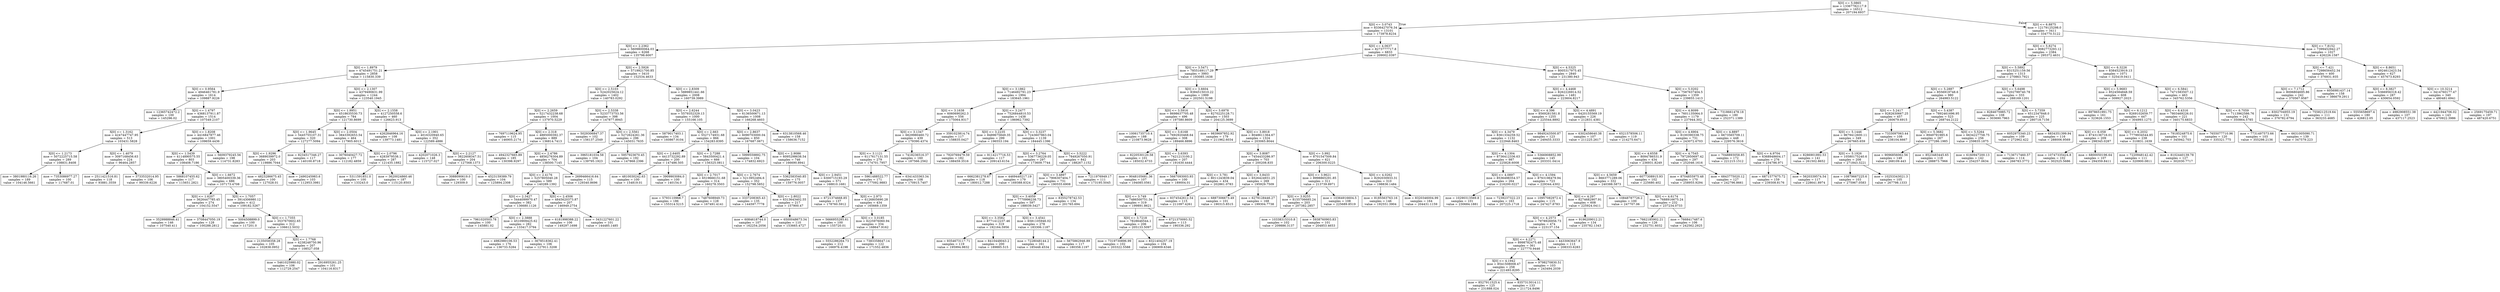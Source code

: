 digraph Tree {
node [shape=box] ;
0 [label="X[0] <= 5.0865\nmse = 13367782117.9\nsamples = 16512\nvalue = 207194.6937"] ;
1 [label="X[0] <= 3.0743\nmse = 8336427076.34\nsamples = 13101\nvalue = 173978.8234"] ;
0 -> 1 [labeldistance=2.5, labelangle=45, headlabel="True"] ;
2 [label="X[0] <= 2.2362\nmse = 5609800064.03\nsamples = 6268\nvalue = 135798.6007"] ;
1 -> 2 ;
3 [label="X[0] <= 1.8979\nmse = 4745491751.21\nsamples = 2858\nvalue = 115830.339"] ;
2 -> 3 ;
4 [label="X[0] <= 0.9564\nmse = 4946461781.9\nsamples = 1614\nvalue = 109887.9226"] ;
3 -> 4 ;
5 [label="mse = 12365742472.2\nsamples = 100\nvalue = 145296.02"] ;
4 -> 5 ;
6 [label="X[0] <= 1.4797\nmse = 4368137911.87\nsamples = 1514\nvalue = 107549.2107"] ;
4 -> 6 ;
7 [label="X[0] <= 1.3162\nmse = 4247447747.95\nsamples = 513\nvalue = 103431.5828"] ;
6 -> 7 ;
8 [label="X[0] <= 1.2173\nmse = 5072225715.58\nsamples = 289\nvalue = 108831.8408"] ;
7 -> 8 ;
9 [label="mse = 3801980116.26\nsamples = 189\nvalue = 104146.5661"] ;
8 -> 9 ;
10 [label="mse = 7353086977.27\nsamples = 100\nvalue = 117687.01"] ;
8 -> 10 ;
11 [label="X[0] <= 1.4079\nmse = 3097168456.63\nsamples = 224\nvalue = 96464.2857"] ;
7 -> 11 ;
12 [label="mse = 2511421516.81\nsamples = 118\nvalue = 93881.3559"] ;
11 -> 12 ;
13 [label="mse = 3733532014.95\nsamples = 106\nvalue = 99339.6226"] ;
11 -> 13 ;
14 [label="X[0] <= 1.8208\nmse = 4416847877.46\nsamples = 1001\nvalue = 109659.4436"] ;
6 -> 14 ;
15 [label="X[0] <= 1.5439\nmse = 4114890575.55\nsamples = 803\nvalue = 108408.7186"] ;
14 -> 15 ;
16 [label="mse = 5868107455.62\nsamples = 117\nvalue = 115651.2821"] ;
15 -> 16 ;
17 [label="X[0] <= 1.6672\nmse = 3805400339.36\nsamples = 686\nvalue = 107173.4708"] ;
15 -> 17 ;
18 [label="X[0] <= 1.6207\nmse = 3626447785.45\nsamples = 274\nvalue = 104152.5547"] ;
17 -> 18 ;
19 [label="mse = 3529988846.41\nsamples = 146\nvalue = 107540.411"] ;
18 -> 19 ;
20 [label="mse = 3708447050.19\nsamples = 128\nvalue = 100288.2812"] ;
18 -> 20 ;
21 [label="X[0] <= 1.7057\nmse = 3914306980.12\nsamples = 412\nvalue = 109182.5267"] ;
17 -> 21 ;
22 [label="mse = 5004508899.0\nsamples = 100\nvalue = 117201.0"] ;
21 -> 22 ;
23 [label="X[0] <= 1.7355\nmse = 3537670602.65\nsamples = 312\nvalue = 106612.5032"] ;
21 -> 23 ;
24 [label="mse = 2135058358.28\nsamples = 105\nvalue = 102838.0952"] ;
23 -> 24 ;
25 [label="X[0] <= 1.7768\nmse = 4238248750.96\nsamples = 207\nvalue = 108527.058"] ;
23 -> 25 ;
26 [label="mse = 5461025980.02\nsamples = 106\nvalue = 112729.2547"] ;
25 -> 26 ;
27 [label="mse = 2916955261.25\nsamples = 101\nvalue = 104116.8317"] ;
25 -> 27 ;
28 [label="mse = 5609379245.56\nsamples = 198\nvalue = 114731.8283"] ;
14 -> 28 ;
29 [label="X[0] <= 2.1307\nmse = 4379490631.99\nsamples = 1244\nvalue = 123540.1945"] ;
3 -> 29 ;
30 [label="X[0] <= 1.9951\nmse = 4518635530.73\nsamples = 784\nvalue = 121730.8699"] ;
29 -> 30 ;
31 [label="X[0] <= 1.9645\nmse = 5445755107.31\nsamples = 320\nvalue = 127277.5094"] ;
30 -> 31 ;
32 [label="X[0] <= 1.9296\nmse = 3689039972.0\nsamples = 203\nvalue = 119886.7044"] ;
31 -> 32 ;
33 [label="mse = 4823286675.45\nsamples = 100\nvalue = 127028.01"] ;
32 -> 33 ;
34 [label="mse = 2490245983.6\nsamples = 103\nvalue = 112953.3981"] ;
32 -> 34 ;
35 [label="mse = 8234517346.27\nsamples = 117\nvalue = 140100.8718"] ;
31 -> 35 ;
36 [label="X[0] <= 2.0504\nmse = 3843392653.54\nsamples = 464\nvalue = 117905.6013"] ;
30 -> 36 ;
37 [label="mse = 3076040427.72\nsamples = 177\nvalue = 112182.4859"] ;
36 -> 37 ;
38 [label="X[0] <= 2.0796\nmse = 4283979538.1\nsamples = 287\nvalue = 121435.1882"] ;
36 -> 38 ;
39 [label="mse = 5311591851.0\nsamples = 100\nvalue = 133243.0"] ;
38 -> 39 ;
40 [label="mse = 3620024860.46\nsamples = 187\nvalue = 115120.8503"] ;
38 -> 40 ;
41 [label="X[0] <= 2.1558\nmse = 4127250558.6\nsamples = 460\nvalue = 126623.913"] ;
29 -> 41 ;
42 [label="mse = 4262846964.16\nsamples = 108\nvalue = 139773.1481"] ;
41 -> 42 ;
43 [label="X[0] <= 2.1901\nmse = 4016320940.65\nsamples = 352\nvalue = 122589.4886"] ;
41 -> 43 ;
44 [label="mse = 4202071026.3\nsamples = 148\nvalue = 115727.027"] ;
43 -> 44 ;
45 [label="X[0] <= 2.2127\nmse = 3822608347.51\nsamples = 204\nvalue = 127568.1373"] ;
43 -> 45 ;
46 [label="mse = 3088090619.0\nsamples = 100\nvalue = 129309.0"] ;
45 -> 46 ;
47 [label="mse = 4523159389.79\nsamples = 104\nvalue = 125894.2308"] ;
45 -> 47 ;
48 [label="X[0] <= 2.5926\nmse = 5719921700.85\nsamples = 3410\nvalue = 152534.4633"] ;
2 -> 48 ;
49 [label="X[0] <= 2.5103\nmse = 5242025624.12\nsamples = 1402\nvalue = 140783.0292"] ;
48 -> 49 ;
50 [label="X[0] <= 2.2659\nmse = 5217432238.68\nsamples = 1004\nvalue = 137970.5229"] ;
49 -> 50 ;
51 [label="mse = 7697119624.95\nsamples = 115\nvalue = 146905.2174"] ;
50 -> 51 ;
52 [label="X[0] <= 2.318\nmse = 4885000392.37\nsamples = 889\nvalue = 136814.7413"] ;
50 -> 52 ;
53 [label="mse = 4942327665.89\nsamples = 185\nvalue = 130398.9297"] ;
52 -> 53 ;
54 [label="X[0] <= 2.4786\nmse = 4856276304.89\nsamples = 704\nvalue = 138500.7145"] ;
52 -> 54 ;
55 [label="X[0] <= 2.4176\nmse = 5257805040.28\nsamples = 589\nvalue = 140289.1392"] ;
54 -> 55 ;
56 [label="X[0] <= 2.3427\nmse = 5444099970.47\nsamples = 382\nvalue = 136680.1126"] ;
55 -> 56 ;
57 [label="mse = 7961020503.78\nsamples = 100\nvalue = 145881.02"] ;
56 -> 57 ;
58 [label="X[0] <= 2.3888\nmse = 4510909425.62\nsamples = 282\nvalue = 133417.3794"] ;
56 -> 58 ;
59 [label="mse = 4982980106.53\nsamples = 176\nvalue = 136733.5284"] ;
58 -> 59 ;
60 [label="mse = 3678518362.41\nsamples = 106\nvalue = 127911.3208"] ;
58 -> 60 ;
61 [label="X[0] <= 2.4506\nmse = 4845620373.87\nsamples = 207\nvalue = 146949.2754"] ;
55 -> 61 ;
62 [label="mse = 6181998388.22\nsamples = 106\nvalue = 149297.1698"] ;
61 -> 62 ;
63 [label="mse = 3431227601.22\nsamples = 101\nvalue = 144485.1485"] ;
61 -> 63 ;
64 [label="mse = 2699466416.64\nsamples = 115\nvalue = 129340.8696"] ;
54 -> 64 ;
65 [label="X[0] <= 2.5338\nmse = 5233773753.56\nsamples = 398\nvalue = 147877.8945"] ;
49 -> 65 ;
66 [label="mse = 5029306847.37\nsamples = 102\nvalue = 156137.2549"] ;
65 -> 66 ;
67 [label="X[0] <= 2.5561\nmse = 5272624261.36\nsamples = 296\nvalue = 145031.7635"] ;
65 -> 67 ;
68 [label="mse = 3965181034.58\nsamples = 104\nvalue = 139795.1923"] ;
67 -> 68 ;
69 [label="mse = 5957923670.45\nsamples = 192\nvalue = 147868.2396"] ;
67 -> 69 ;
70 [label="X[0] <= 2.8309\nmse = 5889851441.66\nsamples = 2008\nvalue = 160739.3989"] ;
48 -> 70 ;
71 [label="X[0] <= 2.6244\nmse = 5579352329.13\nsamples = 1000\nvalue = 155166.105"] ;
70 -> 71 ;
72 [label="mse = 5879017403.1\nsamples = 134\nvalue = 160867.9104"] ;
71 -> 72 ;
73 [label="X[0] <= 2.663\nmse = 5527174931.68\nsamples = 866\nvalue = 154283.8395"] ;
71 -> 73 ;
74 [label="X[0] <= 2.6405\nmse = 4413732292.89\nsamples = 200\nvalue = 147486.505"] ;
73 -> 74 ;
75 [label="mse = 4810030242.63\nsamples = 100\nvalue = 154819.01"] ;
74 -> 75 ;
76 [label="mse = 3909903084.0\nsamples = 100\nvalue = 140154.0"] ;
74 -> 76 ;
77 [label="X[0] <= 2.7288\nmse = 5843500421.4\nsamples = 666\nvalue = 156325.0811"] ;
73 -> 77 ;
78 [label="X[0] <= 2.7017\nmse = 6519666151.68\nsamples = 314\nvalue = 160278.3503"] ;
77 -> 78 ;
79 [label="mse = 5793110968.7\nsamples = 186\nvalue = 155314.5215"] ;
78 -> 79 ;
80 [label="mse = 7487608949.73\nsamples = 128\nvalue = 167491.4141"] ;
78 -> 80 ;
81 [label="X[0] <= 2.7674\nmse = 5213952494.6\nsamples = 352\nvalue = 152798.5852"] ;
77 -> 81 ;
82 [label="mse = 3337208365.43\nsamples = 135\nvalue = 144597.7778"] ;
81 -> 82 ;
83 [label="X[0] <= 2.8022\nmse = 6313643402.55\nsamples = 217\nvalue = 157900.47"] ;
81 -> 83 ;
84 [label="mse = 6084618744.0\nsamples = 107\nvalue = 162254.2056"] ;
83 -> 84 ;
85 [label="mse = 6500048673.34\nsamples = 110\nvalue = 153665.4727"] ;
83 -> 85 ;
86 [label="X[0] <= 3.0423\nmse = 6136500671.13\nsamples = 1008\nvalue = 166268.4603"] ;
70 -> 86 ;
87 [label="X[0] <= 2.8637\nmse = 6090703000.04\nsamples = 850\nvalue = 167687.0671"] ;
86 -> 87 ;
88 [label="mse = 5999559892.75\nsamples = 104\nvalue = 174832.6923"] ;
87 -> 88 ;
89 [label="X[0] <= 2.9086\nmse = 6095298638.54\nsamples = 746\nvalue = 166690.8941"] ;
87 -> 89 ;
90 [label="mse = 5362583540.85\nsamples = 175\nvalue = 159776.0057"] ;
89 -> 90 ;
91 [label="X[0] <= 2.9451\nmse = 6300715193.29\nsamples = 571\nvalue = 168810.1681"] ;
89 -> 91 ;
92 [label="mse = 6721374668.85\nsamples = 137\nvalue = 178760.5912"] ;
91 -> 92 ;
93 [label="X[0] <= 2.973\nmse = 6126805690.28\nsamples = 434\nvalue = 165669.1359"] ;
91 -> 93 ;
94 [label="mse = 5666955285.61\nsamples = 100\nvalue = 155720.01"] ;
93 -> 94 ;
95 [label="X[0] <= 3.0185\nmse = 6225976060.94\nsamples = 334\nvalue = 168647.9162"] ;
93 -> 95 ;
96 [label="mse = 5552286264.73\nsamples = 212\nvalue = 166976.4198"] ;
95 -> 96 ;
97 [label="mse = 7383358647.14\nsamples = 122\nvalue = 171552.4836"] ;
95 -> 97 ;
98 [label="mse = 6313810568.46\nsamples = 158\nvalue = 158636.7152"] ;
86 -> 98 ;
99 [label="X[0] <= 4.0637\nmse = 8273777717.8\nsamples = 6833\nvalue = 209002.0397"] ;
1 -> 99 ;
100 [label="X[0] <= 3.5471\nmse = 7855169117.29\nsamples = 3993\nvalue = 193085.1638"] ;
99 -> 100 ;
101 [label="X[0] <= 3.1862\nmse = 7146492791.23\nsamples = 1994\nvalue = 183645.1961"] ;
100 -> 101 ;
102 [label="X[0] <= 3.1638\nmse = 6060690262.3\nsamples = 556\nvalue = 175064.9317"] ;
101 -> 102 ;
103 [label="X[0] <= 3.1347\nmse = 6629980460.72\nsamples = 439\nvalue = 179390.4374"] ;
102 -> 103 ;
104 [label="X[0] <= 3.1121\nmse = 6117617131.55\nsamples = 279\nvalue = 174701.7957"] ;
103 -> 104 ;
105 [label="mse = 5961488522.77\nsamples = 171\nvalue = 177092.9883"] ;
104 -> 105 ;
106 [label="mse = 6341433363.34\nsamples = 108\nvalue = 170915.7407"] ;
104 -> 106 ;
107 [label="mse = 7418236516.37\nsamples = 160\nvalue = 187566.2562"] ;
103 -> 107 ;
108 [label="mse = 3591023814.74\nsamples = 117\nvalue = 158835.0427"] ;
102 -> 108 ;
109 [label="X[0] <= 3.2477\nmse = 7526844810.53\nsamples = 1438\nvalue = 186962.7392"] ;
101 -> 109 ;
110 [label="X[0] <= 3.2235\nmse = 8489675849.35\nsamples = 299\nvalue = 196553.194"] ;
109 -> 110 ;
111 [label="mse = 7920769479.59\nsamples = 182\nvalue = 188459.3516"] ;
110 -> 111 ;
112 [label="mse = 9114217716.53\nsamples = 117\nvalue = 209143.6154"] ;
110 -> 112 ;
113 [label="X[0] <= 3.3237\nmse = 7243607863.04\nsamples = 1139\nvalue = 184445.1396"] ;
109 -> 113 ;
114 [label="X[0] <= 3.2764\nmse = 5367736229.05\nsamples = 297\nvalue = 173609.7744"] ;
113 -> 114 ;
115 [label="mse = 6662381278.67\nsamples = 118\nvalue = 180012.7288"] ;
114 -> 115 ;
116 [label="mse = 4469440217.19\nsamples = 179\nvalue = 169388.8324"] ;
114 -> 116 ;
117 [label="X[0] <= 3.5222\nmse = 7849267050.91\nsamples = 842\nvalue = 188267.1152"] ;
113 -> 117 ;
118 [label="X[0] <= 3.4897\nmse = 7906307404.7\nsamples = 731\nvalue = 190555.6908"] ;
117 -> 118 ;
119 [label="X[0] <= 3.4059\nmse = 7770996238.73\nsamples = 597\nvalue = 188039.5427"] ;
118 -> 119 ;
120 [label="X[0] <= 3.3582\nmse = 8771412237.46\nsamples = 319\nvalue = 192164.5956"] ;
119 -> 120 ;
121 [label="mse = 9354673117.71\nsamples = 119\nvalue = 195994.9832"] ;
120 -> 121 ;
122 [label="mse = 8410448043.2\nsamples = 200\nvalue = 189885.515"] ;
120 -> 122 ;
123 [label="X[0] <= 3.4541\nmse = 6581105946.02\nsamples = 278\nvalue = 183306.1187"] ;
119 -> 123 ;
124 [label="mse = 7228048144.2\nsamples = 161\nvalue = 185448.4534"] ;
123 -> 124 ;
125 [label="mse = 5675862946.89\nsamples = 117\nvalue = 180358.1197"] ;
123 -> 125 ;
126 [label="mse = 8355278742.53\nsamples = 134\nvalue = 201765.694"] ;
118 -> 126 ;
127 [label="mse = 7211976949.17\nsamples = 111\nvalue = 173195.5045"] ;
117 -> 127 ;
128 [label="X[0] <= 3.6604\nmse = 8384515010.22\nsamples = 1999\nvalue = 202501.5198"] ;
100 -> 128 ;
129 [label="X[0] <= 3.5916\nmse = 8698637705.48\nsamples = 496\nvalue = 197580.8609"] ;
128 -> 129 ;
130 [label="mse = 10061735710.4\nsamples = 188\nvalue = 210873.9628"] ;
129 -> 130 ;
131 [label="X[0] <= 3.6168\nmse = 7692920468.64\nsamples = 308\nvalue = 189466.8896"] ;
129 -> 131 ;
132 [label="mse = 8220530120.58\nsamples = 101\nvalue = 185032.6733"] ;
131 -> 132 ;
133 [label="X[0] <= 3.6393\nmse = 7421213100.2\nsamples = 207\nvalue = 191630.4444"] ;
131 -> 133 ;
134 [label="mse = 9048105681.36\nsamples = 107\nvalue = 194085.0561"] ;
133 -> 134 ;
135 [label="mse = 5667093003.93\nsamples = 100\nvalue = 189004.01"] ;
133 -> 135 ;
136 [label="X[0] <= 3.6978\nmse = 8270225128.71\nsamples = 1503\nvalue = 204125.3699"] ;
128 -> 136 ;
137 [label="mse = 9839697852.92\nsamples = 179\nvalue = 211962.6034"] ;
136 -> 137 ;
138 [label="X[0] <= 3.8918\nmse = 8048611364.67\nsamples = 1324\nvalue = 203065.8044"] ;
136 -> 138 ;
139 [label="X[0] <= 3.8087\nmse = 7454433286.97\nsamples = 703\nvalue = 200208.835"] ;
138 -> 139 ;
140 [label="X[0] <= 3.781\nmse = 8011243839.04\nsamples = 434\nvalue = 202861.0783"] ;
139 -> 140 ;
141 [label="X[0] <= 3.749\nmse = 7486500751.34\nsamples = 319\nvalue = 199891.8621"] ;
140 -> 141 ;
142 [label="X[0] <= 3.7218\nmse = 7828646544.1\nsamples = 206\nvalue = 205133.5097"] ;
141 -> 142 ;
143 [label="mse = 7319730896.99\nsamples = 102\nvalue = 203322.5588"] ;
142 -> 143 ;
144 [label="mse = 8321404257.19\nsamples = 104\nvalue = 206909.6346"] ;
142 -> 144 ;
145 [label="mse = 6721370093.52\nsamples = 113\nvalue = 190336.292"] ;
141 -> 145 ;
146 [label="mse = 9374542612.54\nsamples = 115\nvalue = 211097.4261"] ;
140 -> 146 ;
147 [label="X[0] <= 3.8433\nmse = 6526424931.25\nsamples = 269\nvalue = 195929.7509"] ;
139 -> 147 ;
148 [label="mse = 6887306673.49\nsamples = 101\nvalue = 190315.8515"] ;
147 -> 148 ;
149 [label="mse = 6279128446.27\nsamples = 168\nvalue = 199304.7738"] ;
147 -> 149 ;
150 [label="X[0] <= 3.992\nmse = 8701547509.84\nsamples = 621\nvalue = 206300.0225"] ;
138 -> 150 ;
151 [label="X[0] <= 3.9621\nmse = 8998865291.85\nsamples = 311\nvalue = 213739.8971"] ;
150 -> 151 ;
152 [label="X[0] <= 3.9255\nmse = 8155706685.24\nsamples = 203\nvalue = 207382.2857"] ;
151 -> 152 ;
153 [label="mse = 10338315310.8\nsamples = 102\nvalue = 209886.3137"] ;
152 -> 153 ;
154 [label="mse = 5938760903.83\nsamples = 101\nvalue = 204853.4653"] ;
152 -> 154 ;
155 [label="mse = 10364916604.5\nsamples = 108\nvalue = 225689.8519"] ;
151 -> 155 ;
156 [label="X[0] <= 4.0262\nmse = 8292030933.31\nsamples = 310\nvalue = 198836.1484"] ;
150 -> 156 ;
157 [label="mse = 8185563763.16\nsamples = 146\nvalue = 192551.3904"] ;
156 -> 157 ;
158 [label="mse = 8320346004.99\nsamples = 164\nvalue = 204431.1159"] ;
156 -> 158 ;
159 [label="X[0] <= 4.5325\nmse = 8005317975.45\nsamples = 2840\nvalue = 231380.943"] ;
99 -> 159 ;
160 [label="X[0] <= 4.4468\nmse = 8262226914.52\nsamples = 1481\nvalue = 223604.8217"] ;
159 -> 160 ;
161 [label="X[0] <= 4.396\nmse = 8569281581.8\nsamples = 1255\nvalue = 225544.8892"] ;
160 -> 161 ;
162 [label="X[0] <= 4.3479\nmse = 8361334259.52\nsamples = 1132\nvalue = 222946.8463"] ;
161 -> 162 ;
163 [label="X[0] <= 4.1304\nmse = 8736412336.63\nsamples = 987\nvalue = 225828.6008"] ;
162 -> 163 ;
164 [label="X[0] <= 4.0897\nmse = 8536498354.57\nsamples = 264\nvalue = 216200.0227"] ;
163 -> 164 ;
165 [label="mse = 10290313569.8\nsamples = 101\nvalue = 230684.1881"] ;
164 -> 165 ;
166 [label="mse = 7239237322.23\nsamples = 163\nvalue = 207225.1718"] ;
164 -> 166 ;
167 [label="X[0] <= 4.1594\nmse = 8763196479.94\nsamples = 723\nvalue = 229344.4302"] ;
163 -> 167 ;
168 [label="mse = 10957082972.4\nsamples = 115\nvalue = 247427.8783"] ;
167 -> 168 ;
169 [label="X[0] <= 4.297\nmse = 8274682907.91\nsamples = 608\nvalue = 225924.0411"] ;
167 -> 169 ;
170 [label="X[0] <= 4.2573\nmse = 7978926956.73\nsamples = 474\nvalue = 223137.154"] ;
169 -> 170 ;
171 [label="X[0] <= 4.2271\nmse = 8998782475.48\nsamples = 361\nvalue = 227770.9446"] ;
170 -> 171 ;
172 [label="X[0] <= 4.1942\nmse = 8541508008.47\nsamples = 258\nvalue = 221493.8295"] ;
171 -> 172 ;
173 [label="mse = 8527911525.4\nsamples = 125\nvalue = 231888.024"] ;
172 -> 173 ;
174 [label="mse = 8357313014.11\nsamples = 133\nvalue = 211724.8496"] ;
172 -> 174 ;
175 [label="mse = 9798270830.51\nsamples = 103\nvalue = 243494.2039"] ;
171 -> 175 ;
176 [label="mse = 4433063647.9\nsamples = 113\nvalue = 208333.6283"] ;
170 -> 176 ;
177 [label="mse = 9196209012.21\nsamples = 134\nvalue = 235782.1343"] ;
169 -> 177 ;
178 [label="mse = 5366908852.99\nsamples = 145\nvalue = 203331.0414"] ;
162 -> 178 ;
179 [label="mse = 9849243500.87\nsamples = 123\nvalue = 249455.3333"] ;
161 -> 179 ;
180 [label="X[0] <= 4.4891\nmse = 6420155569.19\nsamples = 226\nvalue = 212831.4381"] ;
160 -> 180 ;
181 [label="mse = 6302458640.38\nsamples = 107\nvalue = 211225.2617"] ;
180 -> 181 ;
182 [label="mse = 6521578506.11\nsamples = 119\nvalue = 214275.6471"] ;
180 -> 182 ;
183 [label="X[0] <= 5.0202\nmse = 7587637404.5\nsamples = 1359\nvalue = 239855.1413"] ;
159 -> 183 ;
184 [label="X[0] <= 4.8099\nmse = 7601135064.0\nsamples = 1179\nvalue = 237944.302"] ;
183 -> 184 ;
185 [label="X[0] <= 4.6904\nmse = 8100390338.75\nsamples = 731\nvalue = 243072.6703"] ;
184 -> 185 ;
186 [label="X[0] <= 4.6558\nmse = 8094786531.9\nsamples = 434\nvalue = 236931.8249"] ;
185 -> 186 ;
187 [label="X[0] <= 4.5659\nmse = 8663771289.06\nsamples = 332\nvalue = 240388.5873"] ;
186 -> 187 ;
188 [label="mse = 10848787726.2\nsamples = 100\nvalue = 247707.06"] ;
187 -> 188 ;
189 [label="X[0] <= 4.6174\nmse = 7688916675.24\nsamples = 232\nvalue = 237234.0733"] ;
187 -> 189 ;
190 [label="mse = 7662185902.21\nsamples = 126\nvalue = 232751.6032"] ;
189 -> 190 ;
191 [label="mse = 7668417487.6\nsamples = 106\nvalue = 242562.2925"] ;
189 -> 191 ;
192 [label="mse = 6077308915.93\nsamples = 102\nvalue = 225680.402"] ;
186 -> 192 ;
193 [label="X[0] <= 4.7545\nmse = 7972950697.42\nsamples = 297\nvalue = 252046.1616"] ;
185 -> 193 ;
194 [label="mse = 8704855975.48\nsamples = 170\nvalue = 258955.9294"] ;
193 -> 194 ;
195 [label="mse = 6843775020.12\nsamples = 127\nvalue = 242796.8661"] ;
193 -> 195 ;
196 [label="X[0] <= 4.8897\nmse = 6673565709.11\nsamples = 448\nvalue = 229576.3616"] ;
184 -> 196 ;
197 [label="mse = 7048893058.85\nsamples = 172\nvalue = 221215.1512"] ;
196 -> 197 ;
198 [label="X[0] <= 4.9704\nmse = 6368948604.17\nsamples = 276\nvalue = 234786.971"] ;
196 -> 198 ;
199 [label="mse = 6871577675.72\nsamples = 159\nvalue = 239308.8176"] ;
198 -> 199 ;
200 [label="mse = 5620339574.54\nsamples = 117\nvalue = 228641.8974"] ;
198 -> 200 ;
201 [label="mse = 7318661478.18\nsamples = 180\nvalue = 252371.1389"] ;
183 -> 201 ;
202 [label="X[0] <= 6.8875\nmse = 12179125298.0\nsamples = 3411\nvalue = 334770.5122"] ;
0 -> 202 [labeldistance=2.5, labelangle=-45, headlabel="False"] ;
203 [label="X[0] <= 5.8274\nmse = 9082773293.12\nsamples = 2384\nvalue = 295372.4631"] ;
202 -> 203 ;
204 [label="X[0] <= 5.5892\nmse = 8315251159.56\nsamples = 1313\nvalue = 270863.7921"] ;
203 -> 204 ;
205 [label="X[0] <= 5.2887\nmse = 8556919748.6\nsamples = 980\nvalue = 264983.5122"] ;
204 -> 205 ;
206 [label="X[0] <= 5.2417\nmse = 9282630667.25\nsamples = 457\nvalue = 260679.6915"] ;
205 -> 206 ;
207 [label="X[0] <= 5.1446\nmse = 9679412600.11\nsamples = 349\nvalue = 267665.659"] ;
206 -> 207 ;
208 [label="mse = 8286901892.53\nsamples = 141\nvalue = 261502.8652"] ;
207 -> 208 ;
209 [label="X[0] <= 5.1926\nmse = 10580175240.6\nsamples = 208\nvalue = 271843.3221"] ;
207 -> 209 ;
210 [label="mse = 10879667225.6\nsamples = 103\nvalue = 275967.0583"] ;
209 -> 210 ;
211 [label="mse = 10253343021.3\nsamples = 105\nvalue = 267798.1333"] ;
209 -> 211 ;
212 [label="mse = 7333097063.44\nsamples = 108\nvalue = 238104.6667"] ;
206 -> 212 ;
213 [label="X[0] <= 5.4387\nmse = 7892461696.95\nsamples = 523\nvalue = 268744.2122"] ;
205 -> 213 ;
214 [label="X[0] <= 5.3682\nmse = 8949791985.6\nsamples = 267\nvalue = 277286.1985"] ;
213 -> 214 ;
215 [label="mse = 9096856062.56\nsamples = 149\nvalue = 268109.443"] ;
214 -> 215 ;
216 [label="mse = 8523483445.65\nsamples = 118\nvalue = 288873.7966"] ;
214 -> 216 ;
217 [label="X[0] <= 5.5264\nmse = 6634227758.75\nsamples = 256\nvalue = 259835.1875"] ;
213 -> 217 ;
218 [label="mse = 6160947200.13\nsamples = 142\nvalue = 254257.0634"] ;
217 -> 218 ;
219 [label="mse = 7136717460.57\nsamples = 114\nvalue = 266783.3772"] ;
217 -> 219 ;
220 [label="X[0] <= 5.6498\nmse = 7202799740.78\nsamples = 333\nvalue = 288169.1201"] ;
204 -> 220 ;
221 [label="mse = 8284675985.72\nsamples = 108\nvalue = 303690.7963"] ;
220 -> 221 ;
222 [label="X[0] <= 5.7359\nmse = 6512347848.0\nsamples = 225\nvalue = 280718.7156"] ;
220 -> 222 ;
223 [label="mse = 6052975340.23\nsamples = 109\nvalue = 272962.422"] ;
222 -> 223 ;
224 [label="mse = 6834351399.94\nsamples = 116\nvalue = 288006.9569"] ;
222 -> 224 ;
225 [label="X[0] <= 6.3226\nmse = 8384523919.13\nsamples = 1071\nvalue = 325419.0411"] ;
203 -> 225 ;
226 [label="X[0] <= 5.9683\nmse = 8524584848.59\nsamples = 608\nvalue = 309927.2023"] ;
225 -> 226 ;
227 [label="mse = 8978651991.75\nsamples = 161\nvalue = 323626.1553"] ;
226 -> 227 ;
228 [label="X[0] <= 6.1212\nmse = 8269102659.77\nsamples = 447\nvalue = 304993.1275"] ;
226 -> 228 ;
229 [label="X[0] <= 6.058\nmse = 8743136716.01\nsamples = 209\nvalue = 298345.0287"] ;
228 -> 229 ;
230 [label="mse = 10747335424.8\nsamples = 102\nvalue = 302525.5686"] ;
229 -> 230 ;
231 [label="mse = 6800050196.64\nsamples = 107\nvalue = 294359.8411"] ;
229 -> 231 ;
232 [label="X[0] <= 6.2032\nmse = 7779934544.85\nsamples = 238\nvalue = 310831.1639"] ;
228 -> 232 ;
233 [label="mse = 7220948142.42\nsamples = 111\nvalue = 320900.0811"] ;
232 -> 233 ;
234 [label="mse = 8102440139.78\nsamples = 127\nvalue = 302030.7717"] ;
232 -> 234 ;
235 [label="X[0] <= 6.5841\nmse = 7471583507.12\nsamples = 463\nvalue = 345762.5356"] ;
225 -> 235 ;
236 [label="X[0] <= 6.4316\nmse = 7803469226.01\nsamples = 221\nvalue = 340175.6833"] ;
235 -> 236 ;
237 [label="mse = 7918524875.6\nsamples = 101\nvalue = 345942.703"] ;
236 -> 237 ;
238 [label="mse = 7655077710.96\nsamples = 120\nvalue = 335321.775"] ;
236 -> 238 ;
239 [label="X[0] <= 6.7059\nmse = 7113962586.76\nsamples = 242\nvalue = 350864.5785"] ;
235 -> 239 ;
240 [label="mse = 7731497573.66\nsamples = 103\nvalue = 355298.2136"] ;
239 -> 240 ;
241 [label="mse = 6631005090.71\nsamples = 139\nvalue = 347579.223"] ;
239 -> 241 ;
242 [label="X[0] <= 7.8152\nmse = 7399452942.27\nsamples = 1027\nvalue = 426226.1587"] ;
202 -> 242 ;
243 [label="X[0] <= 7.421\nmse = 7298656452.34\nsamples = 400\nvalue = 376931.935"] ;
242 -> 243 ;
244 [label="X[0] <= 7.1712\nmse = 8006804695.86\nsamples = 242\nvalue = 370567.9587"] ;
243 -> 244 ;
245 [label="mse = 8302704955.19\nsamples = 131\nvalue = 376782.6794"] ;
244 -> 245 ;
246 [label="mse = 7558212519.64\nsamples = 111\nvalue = 363233.4685"] ;
244 -> 246 ;
247 [label="mse = 6056981437.14\nsamples = 158\nvalue = 386679.2911"] ;
243 -> 247 ;
248 [label="X[0] <= 8.8651\nmse = 4924612423.54\nsamples = 627\nvalue = 457673.8293"] ;
242 -> 248 ;
249 [label="X[0] <= 8.3827\nmse = 5366956318.42\nsamples = 287\nvalue = 430654.0592"] ;
248 -> 249 ;
250 [label="mse = 5555658697.4\nsamples = 180\nvalue = 426812.05"] ;
249 -> 250 ;
251 [label="mse = 4982908551.38\nsamples = 107\nvalue = 437117.2523"] ;
249 -> 251 ;
252 [label="X[0] <= 10.3214\nmse = 3414760177.47\nsamples = 340\nvalue = 480481.6941"] ;
248 -> 252 ;
253 [label="mse = 4421944706.02\nsamples = 143\nvalue = 470922.3986"] ;
252 -> 253 ;
254 [label="mse = 2569175459.71\nsamples = 197\nvalue = 487420.6751"] ;
252 -> 254 ;
}